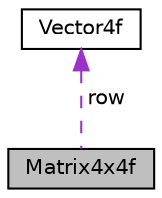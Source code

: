 digraph "Matrix4x4f"
{
 // LATEX_PDF_SIZE
  edge [fontname="Helvetica",fontsize="10",labelfontname="Helvetica",labelfontsize="10"];
  node [fontname="Helvetica",fontsize="10",shape=record];
  Node1 [label="Matrix4x4f",height=0.2,width=0.4,color="black", fillcolor="grey75", style="filled", fontcolor="black",tooltip=" "];
  Node2 -> Node1 [dir="back",color="darkorchid3",fontsize="10",style="dashed",label=" row" ,fontname="Helvetica"];
  Node2 [label="Vector4f",height=0.2,width=0.4,color="black", fillcolor="white", style="filled",URL="$structVector4f.html",tooltip=" "];
}
